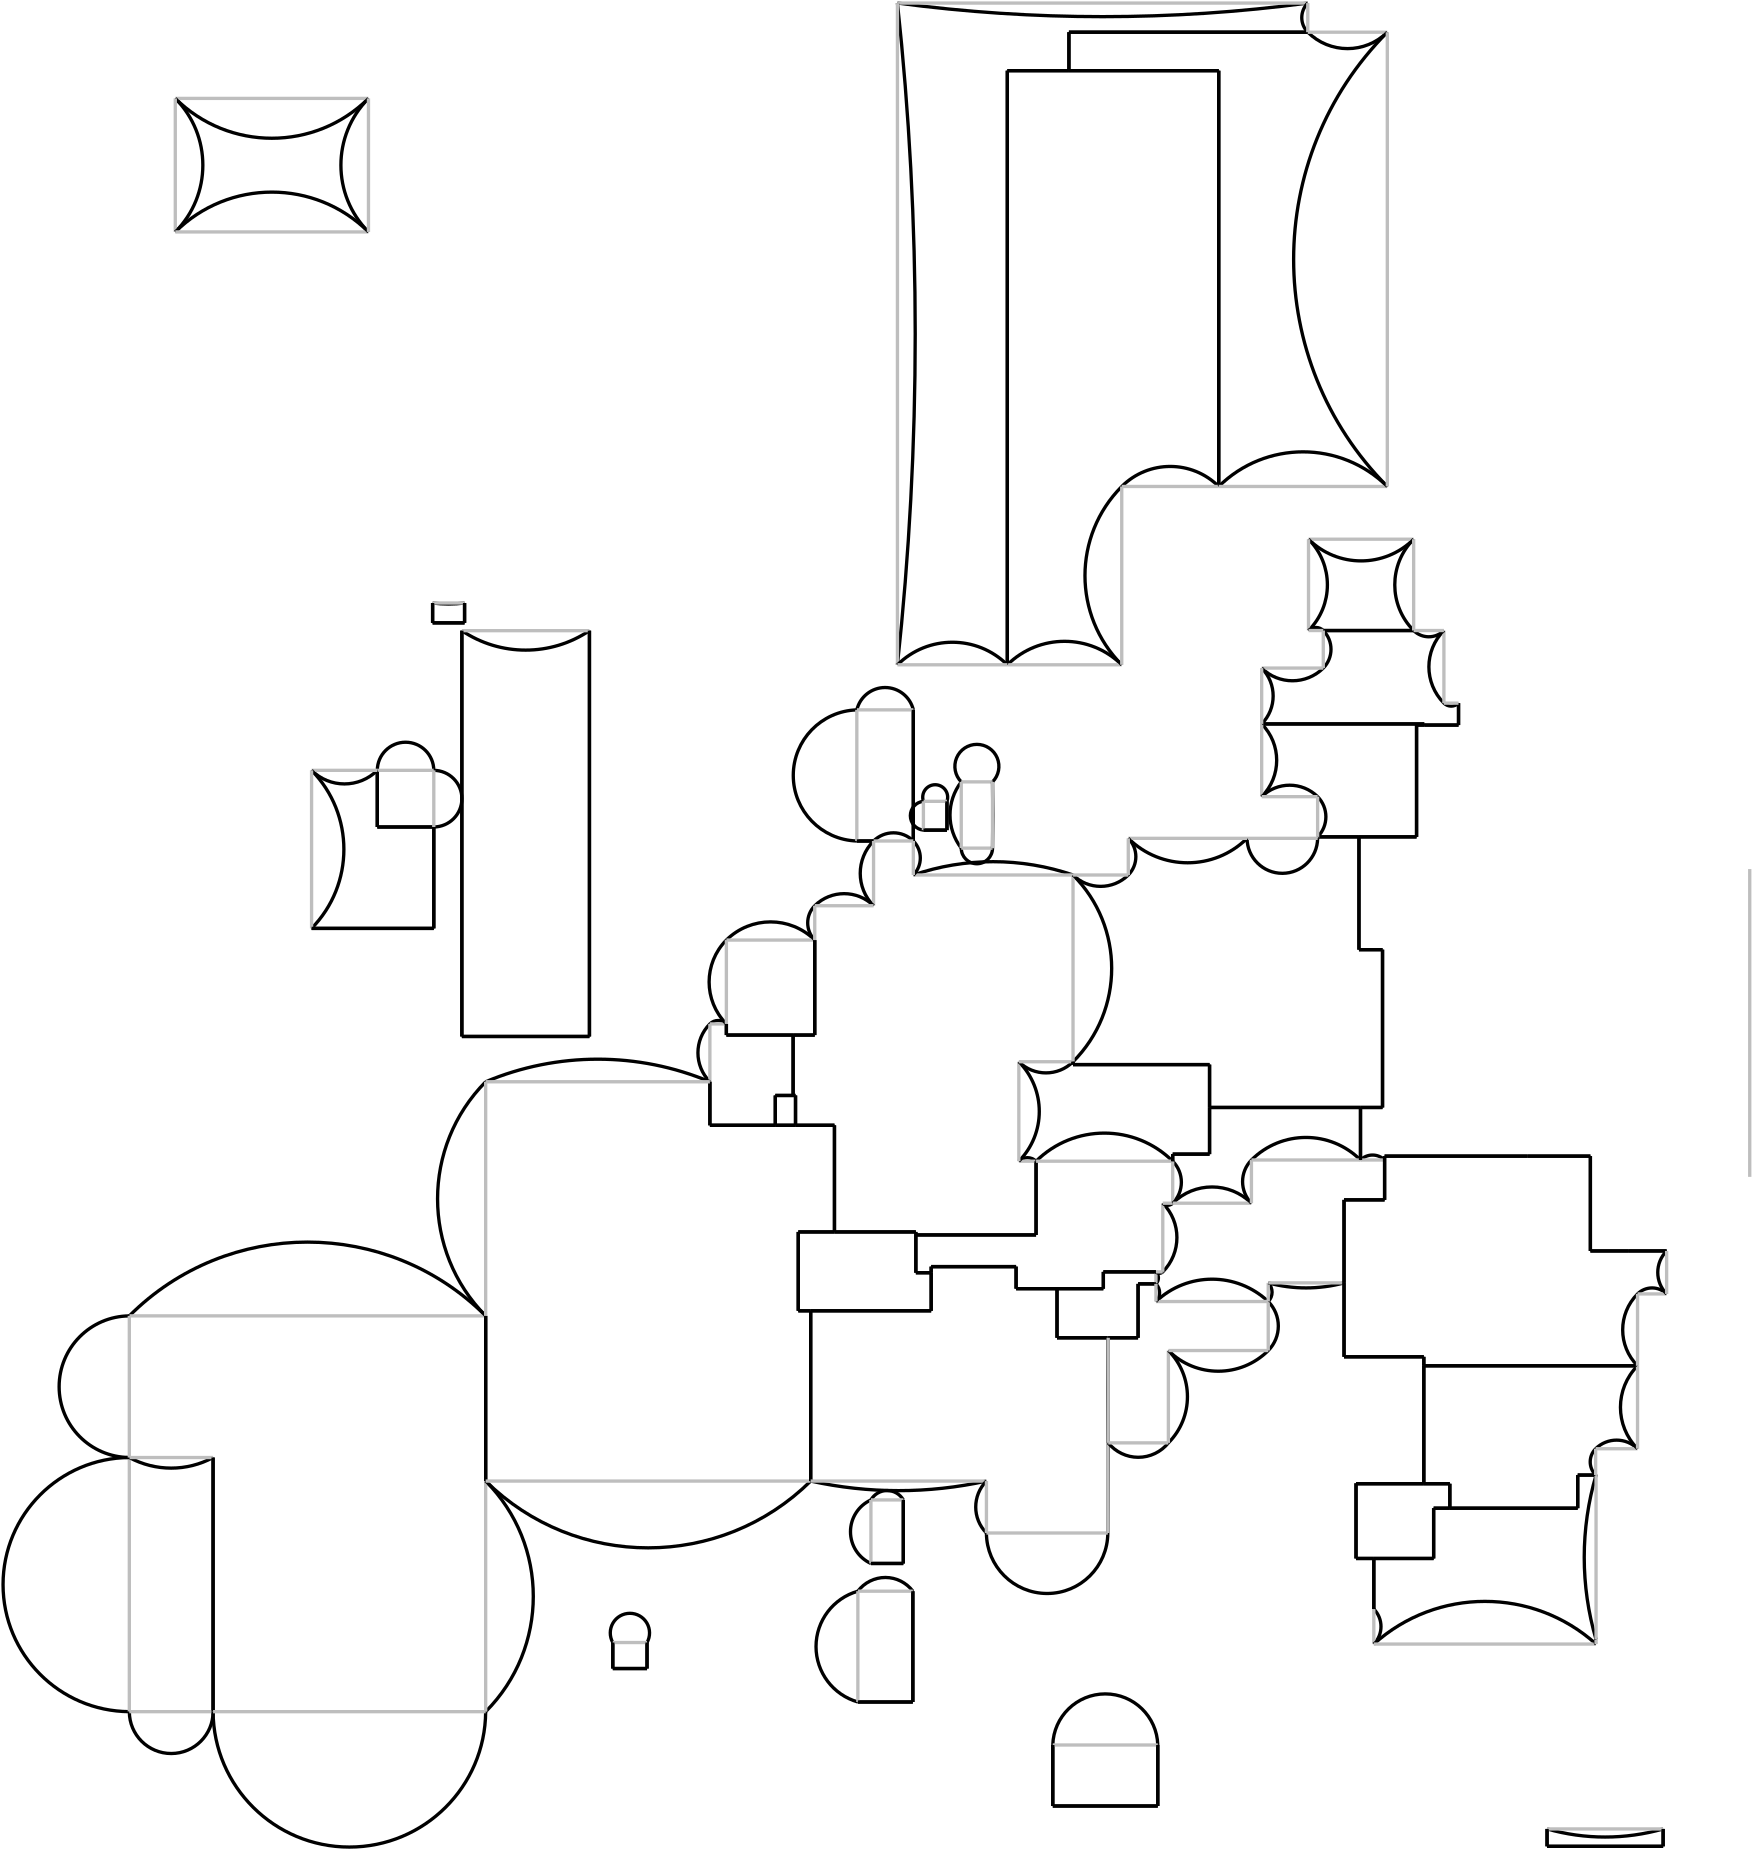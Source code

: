 <?xml version="1.0"?>
<!DOCTYPE ipe SYSTEM "ipe.dtd">
<ipe version="70005" creator="Ipe 7.1.1">
<info created="D:20110803231932" modified="D:20120926111930"/>
<ipestyle name="basic">
<pen name="heavier" value="0.8"/>
<pen name="fat" value="1.2"/>
<pen name="ultrafat" value="2"/>
<color name="red" value="1 0 0"/>
<color name="green" value="0 1 0"/>
<color name="blue" value="0 0 1"/>
<color name="yellow" value="1 1 0"/>
<color name="orange" value="1 0.647 0"/>
<color name="gold" value="1 0.843 0"/>
<color name="purple" value="0.627 0.125 0.941"/>
<color name="gray" value="0.745"/>
<color name="lightblue" value="0.678 0.847 0.902"/>
<color name="lightcyan" value="0.878 1 1"/>
<color name="lightgray" value="0.827"/>
<color name="lightgreen" value="0.565 0.933 0.565"/>
<color name="lightyellow" value="1 1 0.878"/>
<dashstyle name="dashed" value="[4] 0"/>
<dashstyle name="dotted" value="[1 3] 0"/>
<dashstyle name="dash dotted" value="[4 2 1 2] 0"/>
<dashstyle name="dash dot dotted" value="[4 2 1 2 1 2] 0"/>
</ipestyle>
<page>
<layer name="alpha"/>
<layer name="beta"/>
<view layers="alpha beta" active="beta"/>
<path layer="beta" stroke="black" pen="fat">
184.868 75.9246 m
184.868 66.5732 l
</path>
<path stroke="black" pen="fat">
184.868 66.5732 m
197.194 66.5732 l
</path>
<path stroke="black" pen="fat">
197.194 66.5732 m
197.194 75.9246 l
</path>
<path stroke="black" pen="fat">
277.796 104.388 m
289.459 104.388 l
</path>
<path stroke="black" pen="fat">
289.459 104.388 m
289.459 127.269 l
</path>
<path stroke="black" pen="fat">
273.093 54.5286 m
292.888 54.5286 l
</path>
<path stroke="black" pen="fat">
292.888 54.5286 m
292.888 94.4125 l
</path>
<path stroke="black" pen="fat">
272.72 364.485 m
278.746 364.485 l
</path>
<path stroke="black" pen="fat">
293.063 364.485 m
293.063 411.689 l
</path>
<path stroke="black" pen="fat">
296.691 368.403 m
305.169 368.403 l
</path>
<path stroke="black" pen="fat">
305.169 368.403 m
305.169 378.771 l
</path>
<path stroke="black" pen="fat">
343.263 39.0562 m
343.263 17.0797 l
</path>
<path stroke="black" pen="fat">
343.263 17.0797 m
381.063 17.0797 l
</path>
<path stroke="black" pen="fat">
381.063 17.0797 m
381.063 39.0562 l
</path>
<path stroke="black" pen="fat">
40.9729 142.538 m
40.9729 51.0444 l
</path>
<path stroke="black" pen="fat">
10.823 51.0444 m
45.7476 0 0 -45.7476 11.109 96.7911 10.823 142.538 a
</path>
<path layer="alpha" stroke="gray" pen="fat">
10.823 51.0444 m
10.823 142.538 l
</path>
<path layer="beta" stroke="black" pen="fat">
40.9729 51.0444 m
15.075 0 0 -15.075 25.8979 51.0542 10.823 51.0444 a
</path>
<path layer="alpha" stroke="gray" pen="fat">
40.9729 51.0444 m
10.823 51.0444 l
</path>
<path layer="beta" stroke="black" pen="fat">
100.094 369.529 m
120.425 369.529 l
</path>
<path stroke="black" pen="fat">
100.094 389.925 m
100.094 369.529 l
</path>
<path stroke="black" pen="fat">
120.425 333.024 m
76.4275 333.024 l
</path>
<path stroke="black" pen="fat">
120.425 369.529 m
120.425 333.024 l
</path>
<path stroke="black" pen="fat">
120.425 369.529 m
100.094 369.529 l
</path>
<path stroke="black" pen="fat">
100.094 369.529 m
100.094 389.925 l
</path>
<path stroke="black" pen="fat">
100.094 389.925 m
10.1659 0 0 -10.1659 110.26 389.878 120.425 389.925 a
</path>
<path layer="alpha" stroke="gray" pen="fat">
100.094 389.925 m
120.425 389.925 l
</path>
<path layer="beta" stroke="black" pen="fat">
120.425 389.925 m
10.1986 0 0 -10.1986 120.345 379.727 120.425 369.529 a
</path>
<path layer="alpha" stroke="gray" pen="fat">
120.425 389.925 m
120.425 369.529 l
</path>
<path layer="beta" stroke="black" pen="fat">
120.001 443.004 m
120.001 450.159 l
</path>
<path stroke="black" pen="fat">
131.508 443.004 m
120.001 443.004 l
</path>
<path stroke="black" pen="fat">
131.508 450.159 m
131.508 443.004 l
</path>
<path stroke="black" pen="fat">
40.9729 142.538 m
31.6836 0 0 -31.6836 25.898 170.405 10.823 142.538 a
</path>
<path layer="alpha" stroke="gray" pen="fat">
40.9729 142.538 m
10.823 142.538 l
</path>
<path layer="beta" stroke="black" pen="fat">
40.9729 51.0444 m
40.9729 142.538 l
</path>
<path stroke="black" pen="fat">
10.823 193.527 m
90.717 0 0 -90.717 74.963 129.374 139.103 193.527 a
</path>
<path layer="alpha" stroke="gray" pen="fat">
10.823 193.527 m
139.103 193.527 l
</path>
<path layer="beta" stroke="black" pen="fat">
10.823 142.538 m
25.4954 0 0 -25.4954 11.0438 168.032 10.823 193.527 a
</path>
<path layer="alpha" stroke="gray" pen="fat">
10.823 142.538 m
10.823 193.527 l
</path>
<path layer="beta" stroke="black" pen="fat">
139.103 51.0444 m
49.0662 0 0 -49.0662 90.038 51.3696 40.9729 51.0444 a
</path>
<path layer="alpha" stroke="gray" pen="fat">
139.103 51.0444 m
40.9729 51.0444 l
</path>
<path layer="beta" stroke="black" pen="fat">
139.103 134.065 m
58.822 0 0 -58.822 97.4266 92.5546 139.103 51.0444 a
</path>
<path layer="alpha" stroke="gray" pen="fat">
139.103 134.065 m
139.103 51.0444 l
</path>
<path layer="beta" stroke="black" pen="fat">
139.103 193.527 m
139.103 134.065 l
</path>
<path stroke="black" pen="fat">
130.527 294.112 m
130.527 440.205 l
</path>
<path stroke="black" pen="fat">
176.463 294.112 m
130.527 294.112 l
</path>
<path stroke="black" pen="fat">
176.463 440.205 m
176.463 294.112 l
</path>
<path stroke="black" pen="fat">
184.868 75.9246 m
-7.06822 0 0 7.06822 191.031 79.3858 197.194 75.9246 a
</path>
<path layer="alpha" stroke="gray" pen="fat">
184.868 75.9246 m
197.194 75.9246 l
</path>
<path layer="beta" stroke="black" pen="fat">
184.868 66.5732 m
184.868 75.9246 l
</path>
<path stroke="black" pen="fat">
197.194 66.5732 m
184.868 66.5732 l
</path>
<path stroke="black" pen="fat">
197.194 75.9246 m
197.194 66.5732 l
</path>
<path stroke="black" pen="fat">
225.759 294.61 m
249.788 294.61 l
</path>
<path stroke="black" pen="fat">
225.759 298.641 m
225.759 294.61 l
</path>
<path stroke="black" pen="fat">
219.821 298.641 m
4.20521 0 0 -4.20521 222.79 295.663 225.759 298.641 a
</path>
<path layer="alpha" stroke="gray" pen="fat">
219.821 298.641 m
225.759 298.641 l
</path>
<path layer="beta" stroke="black" pen="fat">
219.821 277.81 m
14.7646 0 0 -14.7646 230.285 288.226 219.821 298.641 a
</path>
<path layer="alpha" stroke="gray" pen="fat">
219.821 277.81 m
219.821 298.641 l
</path>
<path layer="beta" stroke="black" pen="fat">
219.821 262.137 m
219.821 277.81 l
</path>
<path stroke="black" pen="fat">
243.377 262.137 m
219.821 262.137 l
</path>
<path stroke="black" pen="fat">
243.377 272.887 m
243.377 262.137 l
</path>
<path stroke="black" pen="fat">
249.788 272.887 m
243.377 272.887 l
</path>
<path stroke="black" pen="fat">
249.788 294.61 m
249.788 272.887 l
</path>
<path stroke="black" pen="fat">
243.377 262.137 m
243.377 272.887 l
</path>
<path stroke="black" pen="fat">
243.377 272.887 m
249.788 272.887 l
</path>
<path stroke="black" pen="fat">
249.788 272.887 m
250.649 272.887 l
</path>
<path stroke="black" pen="fat">
250.649 272.887 m
250.649 262.137 l
</path>
<path stroke="black" pen="fat">
250.649 262.137 m
243.377 262.137 l
</path>
<path stroke="black" pen="fat">
249.788 294.61 m
225.759 294.61 l
</path>
<path stroke="black" pen="fat">
225.759 294.61 m
225.759 298.641 l
</path>
<path stroke="black" pen="fat">
225.759 328.832 m
22.6336 0 0 -22.6336 241.665 312.729 257.57 328.832 a
</path>
<path layer="alpha" stroke="gray" pen="fat">
225.759 328.832 m
257.57 328.832 l
</path>
<path layer="beta" stroke="black" pen="fat">
225.759 298.641 m
21.4421 0 0 -21.4421 240.988 313.737 225.759 328.832 a
</path>
<path layer="alpha" stroke="gray" pen="fat">
225.759 298.641 m
225.759 328.832 l
</path>
<path layer="beta" stroke="black" pen="fat">
257.57 294.61 m
249.788 294.61 l
</path>
<path stroke="black" pen="fat">
257.57 328.832 m
257.57 294.61 l
</path>
<path stroke="black" pen="fat">
139.103 134.065 m
139.103 193.527 l
</path>
<path stroke="black" pen="fat">
219.821 277.81 m
219.821 262.137 l
</path>
<path stroke="black" pen="fat">
219.821 262.137 m
243.377 262.137 l
</path>
<path stroke="black" pen="fat">
243.377 262.137 m
250.649 262.137 l
</path>
<path stroke="black" pen="fat">
250.649 262.137 m
264.668 262.137 l
</path>
<path stroke="black" pen="fat">
264.668 262.137 m
264.668 223.749 l
</path>
<path stroke="black" pen="fat">
139.103 277.81 m
104.249 0 0 -104.249 179.462 181.69 219.821 277.81 a
</path>
<path layer="alpha" stroke="gray" pen="fat">
139.103 277.81 m
219.821 277.81 l
</path>
<path layer="beta" stroke="black" pen="fat">
139.103 193.527 m
59.9351 0 0 -59.9351 181.721 235.668 139.103 277.81 a
</path>
<path layer="alpha" stroke="gray" pen="fat">
139.103 193.527 m
139.103 277.81 l
</path>
<path layer="beta" stroke="black" pen="fat">
256.11 134.065 m
83.1878 0 0 -83.1878 197.607 193.205 139.103 134.065 a
</path>
<path layer="alpha" stroke="gray" pen="fat">
256.11 134.065 m
139.103 134.065 l
</path>
<path layer="beta" stroke="black" pen="fat">
256.11 195.36 m
256.11 134.065 l
</path>
<path stroke="black" pen="fat">
251.638 195.36 m
256.11 195.36 l
</path>
<path stroke="black" pen="fat">
251.638 223.749 m
251.638 195.36 l
</path>
<path stroke="black" pen="fat">
264.668 223.749 m
251.638 223.749 l
</path>
<path stroke="black" pen="fat">
277.796 127.269 m
6.71366 0 0 -6.71366 283.628 123.942 289.459 127.269 a
</path>
<path layer="alpha" stroke="gray" pen="fat">
277.796 127.269 m
289.459 127.269 l
</path>
<path layer="beta" stroke="black" pen="fat">
277.796 104.388 m
12.5726 0 0 -12.5726 283.01 115.829 277.796 127.269 a
</path>
<path layer="alpha" stroke="gray" pen="fat">
277.796 104.388 m
277.796 127.269 l
</path>
<path layer="beta" stroke="black" pen="fat">
289.459 104.388 m
277.796 104.388 l
</path>
<path stroke="black" pen="fat">
289.459 127.269 m
289.459 104.388 l
</path>
<path stroke="black" pen="fat">
273.093 94.4125 m
12.38 0 0 -12.38 282.991 86.9753 292.888 94.4125 a
</path>
<path layer="alpha" stroke="gray" pen="fat">
273.093 94.4125 m
292.888 94.4125 l
</path>
<path layer="beta" stroke="black" pen="fat">
273.093 54.5286 m
20.7313 0 0 -20.7313 278.76 74.4706 273.093 94.4125 a
</path>
<path layer="alpha" stroke="gray" pen="fat">
273.093 54.5286 m
273.093 94.4125 l
</path>
<path layer="beta" stroke="black" pen="fat">
292.888 54.5286 m
273.093 54.5286 l
</path>
<path stroke="black" pen="fat">
292.888 94.4125 m
292.888 54.5286 l
</path>
<path stroke="black" pen="fat">
272.72 411.689 m
10.4516 0 0 -10.4516 282.892 409.286 293.063 411.689 a
</path>
<path layer="alpha" stroke="gray" pen="fat">
272.72 411.689 m
293.063 411.689 l
</path>
<path layer="beta" stroke="black" pen="fat">
272.72 364.485 m
23.6134 0 0 -23.6134 273.453 388.087 272.72 411.689 a
</path>
<path layer="alpha" stroke="gray" pen="fat">
272.72 364.485 m
272.72 411.689 l
</path>
<path layer="beta" stroke="black" pen="fat">
278.746 364.485 m
272.72 364.485 l
</path>
<path stroke="black" pen="fat">
293.063 411.689 m
293.063 364.485 l
</path>
<path stroke="black" pen="fat">
256.11 195.36 m
251.638 195.36 l
</path>
<path stroke="black" pen="fat">
251.638 195.36 m
251.638 223.749 l
</path>
<path stroke="black" pen="fat">
251.638 223.749 m
264.668 223.749 l
</path>
<path stroke="black" pen="fat">
293.966 209.063 m
299.492 209.063 l
</path>
<path stroke="black" pen="fat">
293.966 222.672 m
293.966 209.063 l
</path>
<path stroke="black" pen="fat">
293.966 223.749 m
293.966 222.672 l
</path>
<path stroke="black" pen="fat">
264.668 223.749 m
293.966 223.749 l
</path>
<path stroke="black" pen="fat">
299.492 195.36 m
256.11 195.36 l
</path>
<path stroke="black" pen="fat">
299.492 209.063 m
299.492 195.36 l
</path>
<path stroke="black" pen="fat">
296.691 378.771 m
-4.49029 0 0 4.49029 300.93 380.253 305.169 378.771 a
</path>
<path layer="alpha" stroke="gray" pen="fat">
296.691 378.771 m
305.169 378.771 l
</path>
<path layer="beta" stroke="black" pen="fat">
296.691 368.403 m
5.20866 0 0 -5.20866 297.197 373.587 296.691 378.771 a
</path>
<path layer="alpha" stroke="gray" pen="fat">
296.691 368.403 m
296.691 378.771 l
</path>
<path layer="beta" stroke="black" pen="fat">
305.169 368.403 m
296.691 368.403 l
</path>
<path stroke="black" pen="fat">
305.169 378.771 m
305.169 368.403 l
</path>
<path stroke="black" pen="fat">
310.314 385.768 m
-7.92464 0 0 7.92464 315.943 391.347 321.571 385.768 a
</path>
<path layer="alpha" stroke="gray" pen="fat">
310.314 385.768 m
321.571 385.768 l
</path>
<path layer="beta" stroke="black" pen="fat">
310.314 361.919 m
19.5769 0 0 -19.5769 325.84 373.843 310.314 385.768 a
</path>
<path layer="alpha" stroke="gray" pen="fat">
310.314 361.919 m
310.314 385.768 l
</path>
<path layer="beta" stroke="black" pen="fat">
321.571 361.919 m
5.62845 0 0 -5.62845 315.943 361.922 310.314 361.919 a
</path>
<path layer="alpha" stroke="gray" pen="fat">
321.571 361.919 m
310.314 361.919 l
</path>
<path layer="beta" stroke="black" pen="fat">
321.571 385.768 m
718.152 0 0 -718.152 -396.481 373.844 321.571 361.919 a
</path>
<path layer="alpha" stroke="gray" pen="fat">
321.571 385.768 m
321.571 361.919 l
</path>
<path layer="beta" stroke="black" pen="fat">
249.788 272.887 m
249.788 294.61 l
</path>
<path stroke="black" pen="fat">
250.649 272.887 m
249.788 272.887 l
</path>
<path stroke="black" pen="fat">
250.649 262.137 m
250.649 272.887 l
</path>
<path stroke="black" pen="fat">
249.788 294.61 m
257.57 294.61 l
</path>
<path stroke="black" pen="fat">
257.57 294.61 m
257.57 328.832 l
</path>
<path stroke="black" pen="fat">
264.668 262.137 m
250.649 262.137 l
</path>
<path stroke="black" pen="fat">
264.668 223.749 m
264.668 262.137 l
</path>
<path stroke="black" pen="fat">
278.746 364.485 m
10.1703 0 0 -10.1703 285.905 357.261 293.063 364.485 a
</path>
<path layer="alpha" stroke="gray" pen="fat">
278.746 364.485 m
293.063 364.485 l
</path>
<path layer="beta" stroke="black" pen="fat">
293.966 222.672 m
293.966 223.749 l
</path>
<path stroke="black" pen="fat">
293.966 223.749 m
264.668 223.749 l
</path>
<path stroke="black" pen="fat">
293.063 352.243 m
88.511 0 0 -88.511 321.808 268.529 350.552 352.243 a
</path>
<path layer="alpha" stroke="gray" pen="fat">
293.063 352.243 m
350.552 352.243 l
</path>
<path layer="beta" stroke="black" pen="fat">
293.063 364.485 m
8.71215 0 0 -8.71215 286.864 358.364 293.063 352.243 a
</path>
<path layer="alpha" stroke="gray" pen="fat">
293.063 364.485 m
293.063 352.243 l
</path>
<path layer="beta" stroke="black" pen="fat">
278.746 341.185 m
16.5443 0 0 -16.5443 290.493 352.835 278.746 364.485 a
</path>
<path layer="alpha" stroke="gray" pen="fat">
278.746 341.185 m
278.746 364.485 l
</path>
<path layer="beta" stroke="black" pen="fat">
257.57 341.185 m
15.0772 0 0 -15.0772 268.158 330.451 278.746 341.185 a
</path>
<path layer="alpha" stroke="gray" pen="fat">
257.57 341.185 m
278.746 341.185 l
</path>
<path layer="beta" stroke="black" pen="fat">
257.57 328.832 m
8.78512 0 0 -8.78512 263.818 335.008 257.57 341.185 a
</path>
<path layer="alpha" stroke="gray" pen="fat">
257.57 328.832 m
257.57 341.185 l
</path>
<path layer="beta" stroke="black" pen="fat">
337.248 222.672 m
293.966 222.672 l
</path>
<path stroke="black" pen="fat">
337.248 249.207 m
337.248 222.672 l
</path>
<path stroke="black" pen="fat">
331.045 249.207 m
4.40392 0 0 -4.40392 334.146 246.08 337.248 249.207 a
</path>
<path layer="alpha" stroke="gray" pen="fat">
331.045 249.207 m
337.248 249.207 l
</path>
<path layer="beta" stroke="black" pen="fat">
331.045 285.011 m
25.4541 0 0 -25.4541 312.95 267.109 331.045 249.207 a
</path>
<path layer="alpha" stroke="gray" pen="fat">
331.045 285.011 m
331.045 249.207 l
</path>
<path layer="beta" stroke="black" pen="fat">
350.552 285.011 m
13.8654 0 0 -13.8654 340.799 294.866 331.045 285.011 a
</path>
<path layer="alpha" stroke="gray" pen="fat">
350.552 285.011 m
331.045 285.011 l
</path>
<path layer="beta" stroke="black" pen="fat">
350.552 352.243 m
47.5684 0 0 -47.5684 316.896 318.627 350.552 285.011 a
</path>
<path layer="alpha" stroke="gray" pen="fat">
350.552 352.243 m
350.552 285.011 l
</path>
<path layer="beta" stroke="black" pen="fat">
256.11 134.065 m
256.11 195.36 l
</path>
<path stroke="black" pen="fat">
256.11 195.36 m
299.492 195.36 l
</path>
<path stroke="black" pen="fat">
299.492 195.36 m
299.492 209.063 l
</path>
<path stroke="black" pen="fat">
344.788 185.644 m
363.075 185.644 l
</path>
<path stroke="black" pen="fat">
344.788 203.326 m
344.788 185.644 l
</path>
<path stroke="black" pen="fat">
330.055 203.326 m
344.788 203.326 l
</path>
<path stroke="black" pen="fat">
330.055 211.258 m
330.055 203.326 l
</path>
<path stroke="black" pen="fat">
299.492 211.258 m
330.055 211.258 l
</path>
<path stroke="black" pen="fat">
299.492 209.063 m
299.492 211.258 l
</path>
<path stroke="black" pen="fat">
319.378 134.065 m
146.558 0 0 -146.558 287.744 277.168 256.11 134.065 a
</path>
<path layer="alpha" stroke="gray" pen="fat">
319.378 134.065 m
256.11 134.065 l
</path>
<path layer="beta" stroke="black" pen="fat">
319.378 115.362 m
13.2709 0 0 -13.2709 328.794 124.714 319.378 134.065 a
</path>
<path layer="alpha" stroke="gray" pen="fat">
319.378 115.362 m
319.378 134.065 l
</path>
<path layer="beta" stroke="black" pen="fat">
363.075 115.362 m
21.8486 0 0 -21.8486 341.226 115.441 319.378 115.362 a
</path>
<path layer="alpha" stroke="gray" pen="fat">
363.075 115.362 m
319.378 115.362 l
</path>
<path layer="beta" stroke="black" pen="fat">
363.075 185.644 m
6236.23 0 0 -6236.23 -5873.05 150.503 363.075 115.362 a
</path>
<path layer="alpha" stroke="gray" pen="fat">
363.075 185.644 m
363.075 115.362 l
</path>
<path layer="beta" stroke="black" pen="fat">
363.075 185.644 m
344.788 185.644 l
</path>
<path stroke="black" pen="fat">
344.788 185.644 m
344.788 203.326 l
</path>
<path stroke="black" pen="fat">
361.471 209.366 m
380.404 209.366 l
</path>
<path stroke="black" pen="fat">
361.471 203.326 m
361.471 209.366 l
</path>
<path stroke="black" pen="fat">
344.788 203.326 m
361.471 203.326 l
</path>
<path stroke="black" pen="fat">
363.207 185.644 m
-0.0714694 0 0 0.0714694 363.141 185.617 363.075 185.644 a
</path>
<path layer="alpha" stroke="gray" pen="fat">
363.207 185.644 m
363.075 185.644 l
</path>
<path layer="beta" stroke="black" pen="fat">
373.973 185.644 m
363.207 185.644 l
</path>
<path stroke="black" pen="fat">
373.973 205.052 m
373.973 185.644 l
</path>
<path stroke="black" pen="fat">
380.404 205.052 m
373.973 205.052 l
</path>
<path stroke="black" pen="fat">
380.404 209.366 m
3.05231 0 0 -3.05231 378.245 207.209 380.404 205.052 a
</path>
<path layer="alpha" stroke="gray" pen="fat">
380.404 209.366 m
380.404 205.052 l
</path>
<path layer="beta" stroke="black" pen="fat">
343.263 39.0562 m
18.9072 0 0 -18.9072 362.163 38.5313 381.063 39.0562 a
</path>
<path layer="alpha" stroke="gray" pen="fat">
343.263 39.0562 m
381.063 39.0562 l
</path>
<path layer="beta" stroke="black" pen="fat">
343.263 17.0797 m
343.263 39.0562 l
</path>
<path stroke="black" pen="fat">
381.063 17.0797 m
343.263 17.0797 l
</path>
<path stroke="black" pen="fat">
381.063 39.0562 m
381.063 17.0797 l
</path>
<path stroke="black" pen="fat">
299.492 209.063 m
293.966 209.063 l
</path>
<path stroke="black" pen="fat">
293.966 209.063 m
293.966 222.672 l
</path>
<path stroke="black" pen="fat">
293.966 222.672 m
337.248 222.672 l
</path>
<path stroke="black" pen="fat">
337.248 222.672 m
337.248 249.207 l
</path>
<path stroke="black" pen="fat">
344.788 203.326 m
330.055 203.326 l
</path>
<path stroke="black" pen="fat">
330.055 203.326 m
330.055 211.258 l
</path>
<path stroke="black" pen="fat">
330.055 211.258 m
299.492 211.258 l
</path>
<path stroke="black" pen="fat">
299.492 211.258 m
299.492 209.063 l
</path>
<path stroke="black" pen="fat">
380.404 209.366 m
361.471 209.366 l
</path>
<path stroke="black" pen="fat">
361.471 209.366 m
361.471 203.326 l
</path>
<path stroke="black" pen="fat">
361.471 203.326 m
344.788 203.326 l
</path>
<path stroke="black" pen="fat">
337.248 249.207 m
34.9424 0 0 -34.9424 361.839 224.383 386.431 249.207 a
</path>
<path layer="alpha" stroke="gray" pen="fat">
337.248 249.207 m
386.431 249.207 l
</path>
<path layer="beta" stroke="black" pen="fat">
382.859 209.366 m
1.74062 0 0 -1.74062 381.631 210.6 380.404 209.366 a
</path>
<path layer="alpha" stroke="gray" pen="fat">
382.859 209.366 m
380.404 209.366 l
</path>
<path layer="beta" stroke="black" pen="fat">
382.859 234.082 m
17.541 0 0 -17.541 370.41 221.724 382.859 209.366 a
</path>
<path layer="alpha" stroke="gray" pen="fat">
382.859 234.082 m
382.859 209.366 l
</path>
<path layer="beta" stroke="black" pen="fat">
386.431 234.082 m
2.52812 0 0 -2.52812 384.645 235.871 382.859 234.082 a
</path>
<path layer="alpha" stroke="gray" pen="fat">
386.431 234.082 m
382.859 234.082 l
</path>
<path layer="beta" stroke="black" pen="fat">
386.431 249.207 m
10.7069 0 0 -10.7069 378.852 241.645 386.431 234.082 a
</path>
<path layer="alpha" stroke="gray" pen="fat">
386.431 249.207 m
386.431 234.082 l
</path>
<path layer="beta" stroke="black" pen="fat">
350.552 283.981 m
399.702 283.981 l
</path>
<path stroke="black" pen="fat">
350.552 285.011 m
350.552 283.981 l
</path>
<path stroke="black" pen="fat">
399.702 283.981 m
399.702 268.548 l
</path>
<path stroke="black" pen="fat">
386.431 251.768 m
386.431 249.207 l
</path>
<path stroke="black" pen="fat">
399.702 251.768 m
386.431 251.768 l
</path>
<path stroke="black" pen="fat">
399.702 268.548 m
399.702 251.768 l
</path>
<path stroke="black" pen="fat">
349.07 641.814 m
403.007 641.814 l
</path>
<path stroke="black" pen="fat">
403.007 641.814 m
403.007 492.108 l
</path>
<path stroke="black" pen="fat">
326.904 641.814 m
349.07 641.814 l
</path>
<path stroke="black" pen="fat">
326.904 427.907 m
326.904 641.814 l
</path>
<path stroke="black" pen="fat">
363.207 185.644 m
373.973 185.644 l
</path>
<path stroke="black" pen="fat">
373.973 185.644 m
373.973 205.052 l
</path>
<path stroke="black" pen="fat">
373.973 205.052 m
380.404 205.052 l
</path>
<path stroke="black" pen="fat">
380.404 198.69 m
29.4018 0 0 -29.4018 400.616 177.337 420.827 198.69 a
</path>
<path layer="alpha" stroke="gray" pen="fat">
380.404 198.69 m
420.827 198.69 l
</path>
<path layer="beta" stroke="black" pen="fat">
380.404 205.052 m
4.50218 0 0 -4.50218 377.218 201.871 380.404 198.69 a
</path>
<path layer="alpha" stroke="gray" pen="fat">
380.404 205.052 m
380.404 198.69 l
</path>
<path layer="beta" stroke="black" pen="fat">
363.207 147.812 m
1807.01 0 0 -1807.01 2170.11 166.728 363.207 185.644 a
</path>
<path layer="alpha" stroke="gray" pen="fat">
363.207 147.812 m
363.207 185.644 l
</path>
<path layer="beta" stroke="black" pen="fat">
384.879 147.812 m
13.8993 0 0 -13.8993 374.043 156.517 363.207 147.812 a
</path>
<path layer="alpha" stroke="gray" pen="fat">
384.879 147.812 m
363.207 147.812 l
</path>
<path layer="beta" stroke="black" pen="fat">
384.879 181.044 m
23.5422 0 0 -23.5422 368.201 164.428 384.879 147.812 a
</path>
<path layer="alpha" stroke="gray" pen="fat">
384.879 181.044 m
384.879 147.812 l
</path>
<path layer="beta" stroke="black" pen="fat">
420.827 181.044 m
25.4489 0 0 -25.4489 402.853 199.06 384.879 181.044 a
</path>
<path layer="alpha" stroke="gray" pen="fat">
420.827 181.044 m
384.879 181.044 l
</path>
<path layer="beta" stroke="black" pen="fat">
420.827 198.69 m
12.536 0 0 -12.536 411.922 189.867 420.827 181.044 a
</path>
<path layer="alpha" stroke="gray" pen="fat">
420.827 198.69 m
420.827 181.044 l
</path>
<path layer="beta" stroke="black" pen="fat">
349.07 641.814 m
326.904 641.814 l
</path>
<path stroke="black" pen="fat">
326.904 641.814 m
326.904 427.907 l
</path>
<path stroke="black" pen="fat">
349.07 655.657 m
349.07 641.814 l
</path>
<path stroke="black" pen="fat">
435.064 655.657 m
349.07 655.657 l
</path>
<path stroke="black" pen="fat">
386.431 249.207 m
386.431 251.768 l
</path>
<path stroke="black" pen="fat">
386.431 251.768 m
399.702 251.768 l
</path>
<path stroke="black" pen="fat">
399.702 251.768 m
399.702 268.548 l
</path>
<path stroke="black" pen="fat">
399.702 268.548 m
454.041 268.548 l
</path>
<path stroke="black" pen="fat">
454.041 268.548 m
454.041 249.636 l
</path>
<path stroke="black" pen="fat">
452.429 106.189 m
458.832 106.189 l
</path>
<path stroke="black" pen="fat">
452.429 133.096 m
452.429 106.189 l
</path>
<path stroke="black" pen="fat">
452.429 133.301 m
452.429 133.096 l
</path>
<path stroke="black" pen="fat">
458.832 106.189 m
458.832 87.9914 l
</path>
<path stroke="black" pen="fat">
399.702 283.981 m
350.552 283.981 l
</path>
<path stroke="black" pen="fat">
350.552 283.981 m
350.552 285.011 l
</path>
<path stroke="black" pen="fat">
399.702 268.548 m
399.702 283.981 l
</path>
<path stroke="black" pen="fat">
454.041 268.548 m
399.702 268.548 l
</path>
<path stroke="black" pen="fat">
453.487 325.356 m
461.971 325.356 l
</path>
<path stroke="black" pen="fat">
453.487 365.969 m
453.487 325.356 l
</path>
<path stroke="black" pen="fat">
438.607 365.969 m
453.487 365.969 l
</path>
<path stroke="black" pen="fat">
461.971 268.548 m
454.041 268.548 l
</path>
<path stroke="black" pen="fat">
461.971 325.356 m
461.971 268.548 l
</path>
<path stroke="black" pen="fat">
386.431 234.082 m
20.0875 0 0 -20.0875 400.605 219.849 414.779 234.082 a
</path>
<path layer="alpha" stroke="gray" pen="fat">
386.431 234.082 m
414.779 234.082 l
</path>
<path layer="beta" stroke="black" pen="fat">
414.779 234.082 m
11.0738 0 0 -11.0738 422.663 241.859 414.779 249.636 a
</path>
<path layer="alpha" stroke="gray" pen="fat">
414.779 234.082 m
414.779 249.636 l
</path>
<path layer="beta" stroke="black" pen="fat">
414.779 249.636 m
27.7676 0 0 -27.7676 434.41 229.998 454.041 249.636 a
</path>
<path layer="alpha" stroke="gray" pen="fat">
414.779 249.636 m
454.041 249.636 l
</path>
<path layer="beta" stroke="black" pen="fat">
454.041 249.636 m
6.14718 0 0 -6.14718 458.379 245.28 462.717 249.636 a
</path>
<path layer="alpha" stroke="gray" pen="fat">
454.041 249.636 m
462.717 249.636 l
</path>
<path layer="beta" stroke="black" pen="fat">
420.827 205.403 m
4.76416 0 0 -4.76416 417.446 202.047 420.827 198.69 a
</path>
<path layer="alpha" stroke="gray" pen="fat">
420.827 205.403 m
420.827 198.69 l
</path>
<path layer="beta" stroke="black" pen="fat">
448.116 205.403 m
52.3504 0 0 -52.3504 434.472 255.944 420.827 205.403 a
</path>
<path layer="alpha" stroke="gray" pen="fat">
448.116 205.403 m
420.827 205.403 l
</path>
<path layer="beta" stroke="black" pen="fat">
448.116 235.299 m
448.116 205.403 l
</path>
<path stroke="black" pen="fat">
462.717 235.299 m
448.116 235.299 l
</path>
<path stroke="black" pen="fat">
462.717 249.636 m
462.717 235.299 l
</path>
<path stroke="black" pen="fat">
403.007 641.814 m
349.07 641.814 l
</path>
<path stroke="black" pen="fat">
403.007 492.108 m
403.007 641.814 l
</path>
<path stroke="black" pen="fat">
349.07 641.814 m
349.07 655.657 l
</path>
<path stroke="black" pen="fat">
349.07 655.657 m
435.064 655.657 l
</path>
<path stroke="black" pen="fat">
473.179 440.254 m
440.645 440.254 l
</path>
<path stroke="black" pen="fat">
452.429 133.096 m
452.429 133.301 l
</path>
<path stroke="black" pen="fat">
448.116 178.789 m
476.834 178.789 l
</path>
<path stroke="black" pen="fat">
448.116 205.403 m
448.116 178.789 l
</path>
<path stroke="black" pen="fat">
476.834 178.789 m
476.834 175.56 l
</path>
<path stroke="black" pen="fat">
476.834 133.096 m
452.429 133.096 l
</path>
<path stroke="black" pen="fat">
476.834 175.56 m
476.834 133.096 l
</path>
<path stroke="black" pen="fat">
453.487 365.969 m
438.607 365.969 l
</path>
<path stroke="black" pen="fat">
418.464 406.627 m
477.002 406.627 l
</path>
<path stroke="black" pen="fat">
477.002 406.627 m
477.002 406.216 l
</path>
<path stroke="black" pen="fat">
474.224 365.969 m
453.487 365.969 l
</path>
<path stroke="black" pen="fat">
474.224 406.216 m
474.224 365.969 l
</path>
<path stroke="black" pen="fat">
477.002 406.216 m
474.224 406.216 l
</path>
<path stroke="black" pen="fat">
458.832 106.189 m
452.429 106.189 l
</path>
<path stroke="black" pen="fat">
452.429 106.189 m
452.429 133.096 l
</path>
<path stroke="black" pen="fat">
452.429 133.096 m
476.834 133.096 l
</path>
<path stroke="black" pen="fat">
476.834 133.096 m
486.197 133.096 l
</path>
<path stroke="black" pen="fat">
486.197 133.096 m
486.197 124.285 l
</path>
<path stroke="black" pen="fat">
480.371 106.189 m
458.832 106.189 l
</path>
<path stroke="black" pen="fat">
480.371 124.285 m
480.371 106.189 l
</path>
<path stroke="black" pen="fat">
486.197 124.285 m
480.371 124.285 l
</path>
<path stroke="black" pen="fat">
440.645 440.254 m
473.179 440.254 l
</path>
<path stroke="black" pen="fat">
477.002 406.627 m
418.464 406.627 l
</path>
<path stroke="black" pen="fat">
477.002 406.216 m
477.002 406.627 l
</path>
<path stroke="black" pen="fat">
489.332 406.216 m
477.002 406.216 l
</path>
<path stroke="black" pen="fat">
489.332 414.121 m
489.332 406.216 l
</path>
<path stroke="black" pen="fat">
461.971 325.356 m
453.487 325.356 l
</path>
<path stroke="black" pen="fat">
453.487 325.356 m
453.487 365.969 l
</path>
<path stroke="black" pen="fat">
453.487 365.969 m
474.224 365.969 l
</path>
<path stroke="black" pen="fat">
474.224 365.969 m
474.224 406.216 l
</path>
<path stroke="black" pen="fat">
474.224 406.216 m
477.002 406.216 l
</path>
<path stroke="black" pen="fat">
477.002 406.216 m
489.332 406.216 l
</path>
<path stroke="black" pen="fat">
489.332 406.216 m
489.332 414.121 l
</path>
<path stroke="black" pen="fat">
458.832 87.9914 m
458.832 106.189 l
</path>
<path stroke="black" pen="fat">
458.832 106.189 m
480.371 106.189 l
</path>
<path stroke="black" pen="fat">
480.371 106.189 m
480.371 124.285 l
</path>
<path stroke="black" pen="fat">
480.371 124.285 m
486.197 124.285 l
</path>
<path stroke="black" pen="fat">
532.236 136.231 m
538.695 136.231 l
</path>
<path stroke="black" pen="fat">
532.236 124.285 m
532.236 136.231 l
</path>
<path stroke="black" pen="fat">
486.197 124.285 m
532.236 124.285 l
</path>
<path stroke="black" pen="fat">
536.801 251.044 m
514.209 251.044 l
</path>
<path stroke="black" pen="fat">
536.801 216.903 m
536.801 251.044 l
</path>
<path stroke="black" pen="fat">
550.396 216.903 m
536.801 216.903 l
</path>
<path stroke="black" pen="fat">
476.834 133.096 m
476.834 175.56 l
</path>
<path stroke="black" pen="fat">
486.197 133.096 m
476.834 133.096 l
</path>
<path stroke="black" pen="fat">
486.197 124.285 m
486.197 133.096 l
</path>
<path stroke="black" pen="fat">
538.695 136.231 m
532.236 136.231 l
</path>
<path stroke="black" pen="fat">
532.236 136.231 m
532.236 124.285 l
</path>
<path stroke="black" pen="fat">
532.236 124.285 m
486.197 124.285 l
</path>
<path stroke="black" pen="fat">
476.834 175.56 m
553.78 175.56 l
</path>
<path stroke="black" pen="fat">
521.205 2.5632 m
521.205 8.8264 l
</path>
<path stroke="black" pen="fat">
562.992 2.5632 m
521.205 2.5632 l
</path>
<path stroke="black" pen="fat">
562.992 8.8264 m
562.992 2.5632 l
</path>
<path stroke="black" pen="fat">
448.116 205.403 m
448.116 235.299 l
</path>
<path stroke="black" pen="fat">
448.116 235.299 m
462.717 235.299 l
</path>
<path stroke="black" pen="fat">
462.717 235.299 m
462.717 249.636 l
</path>
<path stroke="black" pen="fat">
476.834 178.789 m
448.116 178.789 l
</path>
<path stroke="black" pen="fat">
448.116 178.789 m
448.116 205.403 l
</path>
<path stroke="black" pen="fat">
476.834 175.56 m
476.834 178.789 l
</path>
<path stroke="black" pen="fat">
514.209 251.044 m
536.801 251.044 l
</path>
<path stroke="black" pen="fat">
536.801 251.044 m
536.801 216.903 l
</path>
<path stroke="black" pen="fat">
536.801 216.903 m
550.396 216.903 l
</path>
<path stroke="black" pen="fat">
553.78 175.56 m
476.834 175.56 l
</path>
<path stroke="black" pen="fat">
550.396 216.903 m
564.248 216.903 l
</path>
<path stroke="black" pen="fat">
462.717 251.044 m
514.209 251.044 l
</path>
<path stroke="black" pen="fat">
462.717 249.636 m
462.717 251.044 l
</path>
<path stroke="black" pen="fat">
454.041 249.636 m
454.041 268.548 l
</path>
<path stroke="black" pen="fat">
454.041 268.548 m
461.971 268.548 l
</path>
<path stroke="black" pen="fat">
461.971 268.548 m
461.971 325.356 l
</path>
<path stroke="black" pen="fat">
564.248 216.903 m
550.396 216.903 l
</path>
<path stroke="black" pen="fat">
514.209 251.044 m
462.717 251.044 l
</path>
<path stroke="black" pen="fat">
462.717 251.044 m
462.717 249.636 l
</path>
<path stroke="black" pen="fat">
96.909 631.81 m
49.3387 0 0 -49.3387 62.1387 666.814 27.3684 631.81 a
</path>
<path layer="alpha" stroke="gray" pen="fat">
96.909 631.81 m
27.3684 631.81 l
</path>
<path layer="beta" stroke="black" pen="fat">
27.3684 631.81 m
34.0656 0 0 -34.0656 3.22195 607.78 27.3684 583.751 a
</path>
<path layer="alpha" stroke="gray" pen="fat">
27.3684 631.81 m
27.3684 583.751 l
</path>
<path layer="beta" stroke="black" pen="fat">
27.3684 583.751 m
49.3387 0 0 -49.3387 62.1387 548.746 96.909 583.751 a
</path>
<path layer="alpha" stroke="gray" pen="fat">
27.3684 583.751 m
96.909 583.751 l
</path>
<path layer="beta" stroke="black" pen="fat">
96.909 583.751 m
34.0656 0 0 -34.0656 121.055 607.78 96.909 631.81 a
</path>
<path layer="alpha" stroke="gray" pen="fat">
96.909 583.751 m
96.909 631.81 l
</path>
<path layer="beta" stroke="black" pen="fat">
100.094 389.925 m
16.7528 0 0 -16.7528 88.2606 401.784 76.4275 389.925 a
</path>
<path layer="alpha" stroke="gray" pen="fat">
100.094 389.925 m
76.4275 389.925 l
</path>
<path layer="beta" stroke="black" pen="fat">
76.4275 389.925 m
40.6114 0 0 -40.6114 47.4471 361.475 76.4275 333.024 a
</path>
<path layer="alpha" stroke="gray" pen="fat">
76.4275 389.925 m
76.4275 333.024 l
</path>
<path layer="beta" stroke="black" pen="fat">
76.4275 333.024 m
120.425 333.024 l
</path>
<path stroke="black" pen="fat">
120.425 333.024 m
120.425 369.529 l
</path>
<path stroke="black" pen="fat">
131.508 450.159 m
45.1385 0 0 -45.1385 125.755 494.929 120.001 450.159 a
</path>
<path layer="alpha" stroke="gray" pen="fat">
131.508 450.159 m
120.001 450.159 l
</path>
<path layer="beta" stroke="black" pen="fat">
120.001 450.159 m
120.001 443.004 l
</path>
<path stroke="black" pen="fat">
120.001 443.004 m
131.508 443.004 l
</path>
<path stroke="black" pen="fat">
131.508 443.004 m
131.508 450.159 l
</path>
<path stroke="black" pen="fat">
176.463 440.205 m
41.1709 0 0 -41.1709 153.495 474.373 130.527 440.205 a
</path>
<path layer="alpha" stroke="gray" pen="fat">
176.463 440.205 m
130.527 440.205 l
</path>
<path layer="beta" stroke="black" pen="fat">
130.527 440.205 m
130.527 294.112 l
</path>
<path stroke="black" pen="fat">
130.527 294.112 m
176.463 294.112 l
</path>
<path stroke="black" pen="fat">
176.463 294.112 m
176.463 440.205 l
</path>
<path stroke="black" pen="fat">
326.904 427.907 m
29.2972 0 0 -29.2972 347.498 407.069 368.091 427.907 a
</path>
<path layer="alpha" stroke="gray" pen="fat">
326.904 427.907 m
368.091 427.907 l
</path>
<path layer="beta" stroke="black" pen="fat">
368.091 427.907 m
45.5412 0 0 -45.5412 400.395 460.008 368.091 492.108 a
</path>
<path layer="alpha" stroke="gray" pen="fat">
368.091 427.907 m
368.091 492.108 l
</path>
<path layer="beta" stroke="black" pen="fat">
368.091 492.108 m
24.7301 0 0 -24.7301 385.549 474.593 403.007 492.108 a
</path>
<path layer="alpha" stroke="gray" pen="fat">
368.091 492.108 m
403.007 492.108 l
</path>
<path layer="beta" stroke="black" pen="fat">
435.064 666.145 m
559.813 0 0 -559.813 361.203 1221.06 287.342 666.145 a
</path>
<path layer="alpha" stroke="gray" pen="fat">
435.064 666.145 m
287.342 666.145 l
</path>
<path layer="beta" stroke="black" pen="fat">
287.342 666.145 m
1111.34 0 0 -1111.34 -817.599 547.026 287.342 427.907 a
</path>
<path layer="alpha" stroke="gray" pen="fat">
287.342 666.145 m
287.342 427.907 l
</path>
<path layer="beta" stroke="black" pen="fat">
287.342 427.907 m
28.1307 0 0 -28.1307 307.123 407.906 326.904 427.907 a
</path>
<path layer="alpha" stroke="gray" pen="fat">
287.342 427.907 m
326.904 427.907 l
</path>
<path layer="beta" stroke="black" pen="fat">
435.064 655.657 m
7.43481 0 0 -7.43481 440.334 660.901 435.064 666.145 a
</path>
<path layer="alpha" stroke="gray" pen="fat">
435.064 655.657 m
435.064 666.145 l
</path>
<path layer="beta" stroke="black" pen="fat">
438.607 365.969 m
0.371222 0 0 -0.371222 438.344 365.707 438.607 365.445 a
</path>
<path layer="alpha" stroke="gray" pen="fat">
438.607 365.969 m
438.607 365.445 l
</path>
<path layer="beta" stroke="black" pen="fat">
438.607 365.445 m
12.7037 0 0 -12.7037 425.904 365.554 413.2 365.445 a
</path>
<path layer="alpha" stroke="gray" pen="fat">
438.607 365.445 m
413.2 365.445 l
</path>
<path layer="beta" stroke="black" pen="fat">
413.2 365.445 m
30.3565 0 0 -30.3565 391.824 386.999 370.447 365.445 a
</path>
<path layer="alpha" stroke="gray" pen="fat">
413.2 365.445 m
370.447 365.445 l
</path>
<path layer="beta" stroke="black" pen="fat">
370.447 365.445 m
9.36832 0 0 -9.36832 363.8 358.844 370.447 352.243 a
</path>
<path layer="alpha" stroke="gray" pen="fat">
370.447 365.445 m
370.447 352.243 l
</path>
<path layer="beta" stroke="black" pen="fat">
370.447 352.243 m
14.1383 0 0 -14.1383 360.5 362.29 350.552 352.243 a
</path>
<path layer="alpha" stroke="gray" pen="fat">
370.447 352.243 m
350.552 352.243 l
</path>
<path layer="beta" stroke="black" pen="fat">
463.697 655.657 m
20.2902 0 0 -20.2902 449.381 670.035 435.064 655.657 a
</path>
<path layer="alpha" stroke="gray" pen="fat">
463.697 655.657 m
435.064 655.657 l
</path>
<path layer="beta" stroke="black" pen="fat">
403.007 492.108 m
43.157 0 0 -43.157 433.352 461.422 463.697 492.108 a
</path>
<path layer="alpha" stroke="gray" pen="fat">
403.007 492.108 m
463.697 492.108 l
</path>
<path layer="beta" stroke="black" pen="fat">
463.697 492.108 m
115.993 0 0 -115.993 545.962 573.883 463.697 655.657 a
</path>
<path layer="alpha" stroke="gray" pen="fat">
463.697 492.108 m
463.697 655.657 l
</path>
<path layer="beta" stroke="black" pen="fat">
473.179 473.132 m
26.8301 0 0 -26.8301 454.254 492.15 435.329 473.132 a
</path>
<path layer="alpha" stroke="gray" pen="fat">
473.179 473.132 m
435.329 473.132 l
</path>
<path layer="beta" stroke="black" pen="fat">
435.329 473.132 m
23.2794 0 0 -23.2794 418.845 456.693 435.329 440.254 a
</path>
<path layer="alpha" stroke="gray" pen="fat">
435.329 473.132 m
435.329 440.254 l
</path>
<path layer="beta" stroke="black" pen="fat">
435.329 440.254 m
3.76099 0 0 -3.76099 437.987 437.593 440.645 440.254 a
</path>
<path layer="alpha" stroke="gray" pen="fat">
435.329 440.254 m
440.645 440.254 l
</path>
<path layer="beta" stroke="black" pen="fat">
473.179 440.254 m
23.2794 0 0 -23.2794 489.662 456.693 473.179 473.132 a
</path>
<path layer="alpha" stroke="gray" pen="fat">
473.179 440.254 m
473.179 473.132 l
</path>
<path layer="beta" stroke="black" pen="fat">
418.464 406.627 m
18.5606 0 0 -18.5606 405.309 393.533 418.464 380.439 a
</path>
<path layer="alpha" stroke="gray" pen="fat">
418.464 406.627 m
418.464 380.439 l
</path>
<path layer="beta" stroke="black" pen="fat">
418.464 380.439 m
14.3392 0 0 -14.3392 428.535 370.232 438.607 380.439 a
</path>
<path layer="alpha" stroke="gray" pen="fat">
418.464 380.439 m
438.607 380.439 l
</path>
<path layer="beta" stroke="black" pen="fat">
438.607 380.439 m
10.2831 0 0 -10.2831 431.299 373.204 438.607 365.969 a
</path>
<path layer="alpha" stroke="gray" pen="fat">
438.607 380.439 m
438.607 365.969 l
</path>
<path layer="beta" stroke="black" pen="fat">
489.332 414.121 m
3.72307 0 0 -3.72307 486.701 416.755 484.069 414.121 a
</path>
<path layer="alpha" stroke="gray" pen="fat">
489.332 414.121 m
484.069 414.121 l
</path>
<path layer="beta" stroke="black" pen="fat">
484.069 414.121 m
18.4949 0 0 -18.4949 497.158 427.188 484.069 440.254 a
</path>
<path layer="alpha" stroke="gray" pen="fat">
484.069 414.121 m
484.069 440.254 l
</path>
<path layer="beta" stroke="black" pen="fat">
484.069 440.254 m
7.70833 0 0 -7.70833 478.624 445.711 473.179 440.254 a
</path>
<path layer="alpha" stroke="gray" pen="fat">
484.069 440.254 m
473.179 440.254 l
</path>
<path layer="beta" stroke="black" pen="fat">
440.645 440.254 m
9.62047 0 0 -9.62047 433.8 433.494 440.645 426.734 a
</path>
<path layer="alpha" stroke="gray" pen="fat">
440.645 440.254 m
440.645 426.734 l
</path>
<path layer="beta" stroke="black" pen="fat">
440.645 426.734 m
15.7549 0 0 -15.7549 429.554 437.924 418.464 426.734 a
</path>
<path layer="alpha" stroke="gray" pen="fat">
440.645 426.734 m
418.464 426.734 l
</path>
<path layer="beta" stroke="black" pen="fat">
418.464 426.734 m
14.2956 0 0 -14.2956 408.301 416.681 418.464 406.627 a
</path>
<path layer="alpha" stroke="gray" pen="fat">
418.464 426.734 m
418.464 406.627 l
</path>
<path layer="beta" stroke="black" pen="fat">
538.843 136.231 m
-0.0770095 0 0 0.0770095 538.769 136.209 538.695 136.231 a
</path>
<path layer="alpha" stroke="gray" pen="fat">
538.843 136.231 m
538.695 136.231 l
</path>
<path layer="beta" stroke="black" pen="fat">
458.832 87.9914 m
8.98217 0 0 -8.98217 452.439 81.6824 458.832 75.3734 a
</path>
<path layer="alpha" stroke="gray" pen="fat">
458.832 87.9914 m
458.832 75.3734 l
</path>
<path layer="beta" stroke="black" pen="fat">
458.832 75.3734 m
59.7546 0 0 -59.7546 498.837 30.9867 538.843 75.3734 a
</path>
<path layer="alpha" stroke="gray" pen="fat">
458.832 75.3734 m
538.843 75.3734 l
</path>
<path layer="beta" stroke="black" pen="fat">
538.843 75.3734 m
1.17483 0 0 -1.17483 539.678 76.2001 538.843 77.0267 a
</path>
<path layer="alpha" stroke="gray" pen="fat">
538.843 75.3734 m
538.843 77.0267 l
</path>
<path layer="beta" stroke="black" pen="fat">
538.843 77.0267 m
105.04 0 0 -105.04 639.625 106.629 538.843 136.231 a
</path>
<path layer="alpha" stroke="gray" pen="fat">
538.843 77.0267 m
538.843 136.231 l
</path>
<path layer="beta" stroke="black" pen="fat">
538.695 136.231 m
6.7021 0 0 -6.7021 543.438 140.967 538.695 145.702 a
</path>
<path layer="alpha" stroke="gray" pen="fat">
538.695 136.231 m
538.695 145.702 l
</path>
<path layer="beta" stroke="black" pen="fat">
538.695 145.702 m
10.7344 0 0 -10.7344 546.238 138.064 553.78 145.702 a
</path>
<path layer="alpha" stroke="gray" pen="fat">
538.695 145.702 m
553.78 145.702 l
</path>
<path layer="beta" stroke="black" pen="fat">
553.78 145.702 m
21.1893 0 0 -21.1893 568.817 160.631 553.78 175.56 a
</path>
<path layer="alpha" stroke="gray" pen="fat">
553.78 145.702 m
553.78 175.56 l
</path>
<path layer="beta" stroke="black" pen="fat">
562.992 8.8264 m
76.2842 0 0 -76.2842 542.098 82.1936 521.205 8.8264 a
</path>
<path layer="alpha" stroke="gray" pen="fat">
562.992 8.8264 m
521.205 8.8264 l
</path>
<path layer="beta" stroke="black" pen="fat">
521.205 8.8264 m
521.205 2.5632 l
</path>
<path stroke="black" pen="fat">
521.205 2.5632 m
562.992 2.5632 l
</path>
<path stroke="black" pen="fat">
562.992 2.5632 m
562.992 8.8264 l
</path>
<path stroke="black" pen="fat">
553.78 175.56 m
18.301 0 0 -18.301 566.729 188.493 553.78 201.426 a
</path>
<path layer="alpha" stroke="gray" pen="fat">
553.78 175.56 m
553.78 201.426 l
</path>
<path layer="beta" stroke="black" pen="fat">
553.78 201.426 m
7.41097 0 0 -7.41097 559.014 196.179 564.248 201.426 a
</path>
<path layer="alpha" stroke="gray" pen="fat">
553.78 201.426 m
564.248 201.426 l
</path>
<path layer="beta" stroke="black" pen="fat">
564.248 201.426 m
10.9802 0 0 -10.9802 572.038 209.165 564.248 216.903 a
</path>
<path layer="alpha" stroke="gray" pen="fat">
564.248 201.426 m
564.248 216.903 l
</path>
<path stroke="gray" pen="fat">
594.166 243.573 m
594.166 354.375 l
</path>
</page>
</ipe>
